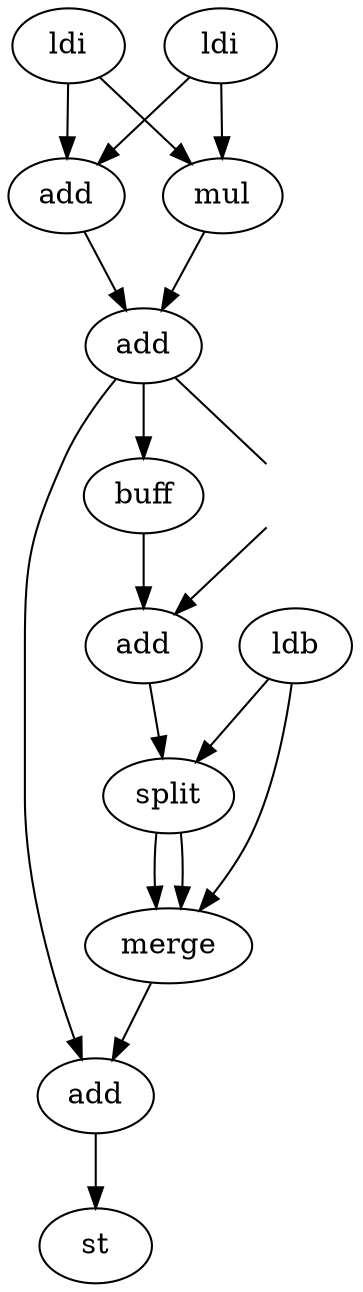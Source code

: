 digraph G {
#include
edge [style=dotted,arrowhead=odot];
ldi1
ldi2
ldb
edge [style=dotted,arrowhead=normal];
ldi1
ldi2
ldb
edge [style=solid];
ldi1
ldi2
aux[style=invis];
ldi1 -> add1;
ldi2 -> add1;
ldi1 -> mul1;
ldi2 -> mul1;
mul1 -> add2;
add1 -> add2;
add2 -> buff;
add2 -> aux [dir=none];
aux -> add3;
buff -> add3;
ldb
add3 -> split;
ldb -> split;
ldb -> merge;
split -> merge;
split -> merge;
add2 -> add4;
merge -> add4;
add4 -> h_st;
ldi1 [color="black",label="ldi"];
ldi2 [color="black",label="ldi"];
add1 [color="black",label="add"];
mul1 [color="black",label="mul"];
add2 [color="black",label="add"];
buff [color="black",label="buff"];
add3 [color="black",label="add"];
ldb [color="black",label="ldb"];
split [color="black",label="split"];
merge [color="black",label="merge"];
add4 [color="black",label="add"];
h_st [color="black",label="st"];
}
